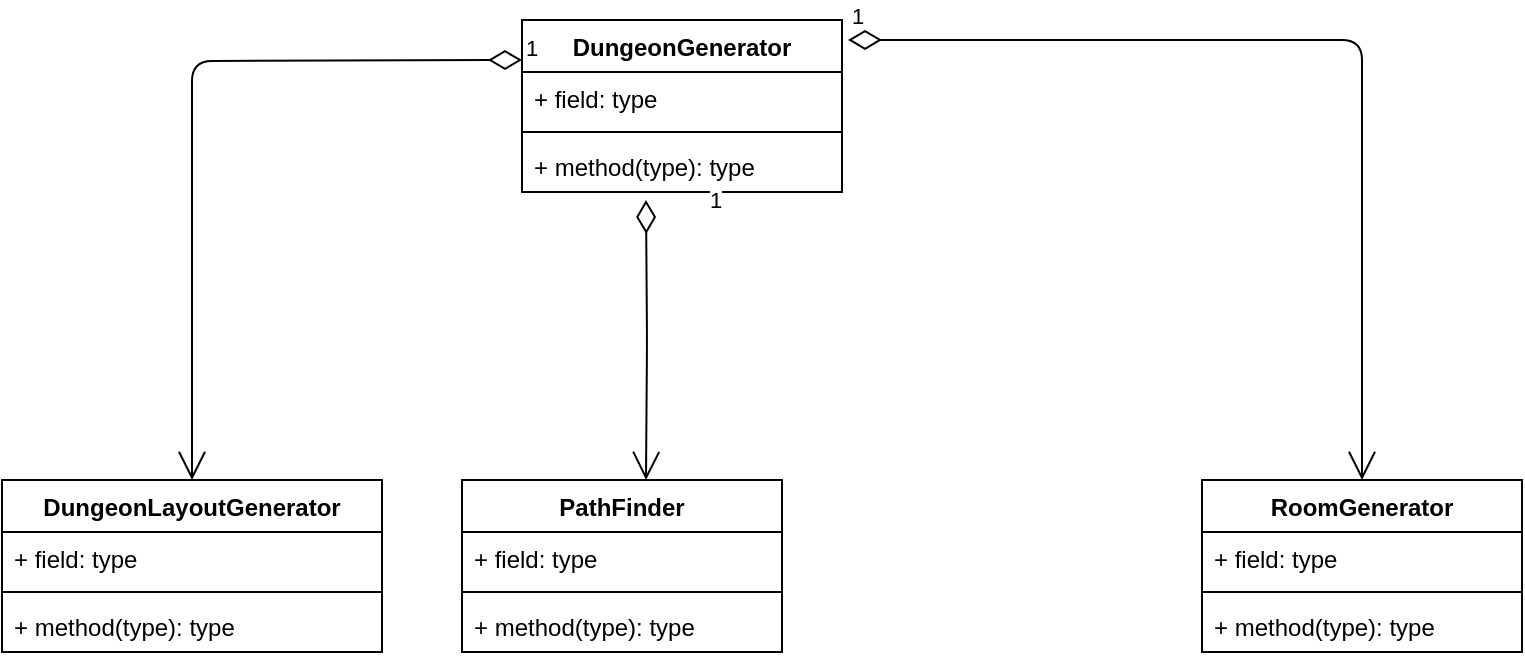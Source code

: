 <mxfile version="14.9.2" type="github">
  <diagram id="C5RBs43oDa-KdzZeNtuy" name="Page-1">
    <mxGraphModel dx="1402" dy="726" grid="1" gridSize="10" guides="1" tooltips="1" connect="1" arrows="1" fold="1" page="1" pageScale="1" pageWidth="827" pageHeight="1169" math="0" shadow="0">
      <root>
        <mxCell id="WIyWlLk6GJQsqaUBKTNV-0" />
        <mxCell id="WIyWlLk6GJQsqaUBKTNV-1" parent="WIyWlLk6GJQsqaUBKTNV-0" />
        <mxCell id="woFp1Na3ifxxEFovdOQS-17" value="DungeonGenerator" style="swimlane;fontStyle=1;align=center;verticalAlign=top;childLayout=stackLayout;horizontal=1;startSize=26;horizontalStack=0;resizeParent=1;resizeParentMax=0;resizeLast=0;collapsible=1;marginBottom=0;" vertex="1" parent="WIyWlLk6GJQsqaUBKTNV-1">
          <mxGeometry x="310" y="60" width="160" height="86" as="geometry" />
        </mxCell>
        <mxCell id="woFp1Na3ifxxEFovdOQS-18" value="+ field: type" style="text;strokeColor=none;fillColor=none;align=left;verticalAlign=top;spacingLeft=4;spacingRight=4;overflow=hidden;rotatable=0;points=[[0,0.5],[1,0.5]];portConstraint=eastwest;" vertex="1" parent="woFp1Na3ifxxEFovdOQS-17">
          <mxGeometry y="26" width="160" height="26" as="geometry" />
        </mxCell>
        <mxCell id="woFp1Na3ifxxEFovdOQS-19" value="" style="line;strokeWidth=1;fillColor=none;align=left;verticalAlign=middle;spacingTop=-1;spacingLeft=3;spacingRight=3;rotatable=0;labelPosition=right;points=[];portConstraint=eastwest;" vertex="1" parent="woFp1Na3ifxxEFovdOQS-17">
          <mxGeometry y="52" width="160" height="8" as="geometry" />
        </mxCell>
        <mxCell id="woFp1Na3ifxxEFovdOQS-20" value="+ method(type): type" style="text;strokeColor=none;fillColor=none;align=left;verticalAlign=top;spacingLeft=4;spacingRight=4;overflow=hidden;rotatable=0;points=[[0,0.5],[1,0.5]];portConstraint=eastwest;" vertex="1" parent="woFp1Na3ifxxEFovdOQS-17">
          <mxGeometry y="60" width="160" height="26" as="geometry" />
        </mxCell>
        <mxCell id="woFp1Na3ifxxEFovdOQS-21" value="DungeonLayoutGenerator" style="swimlane;fontStyle=1;align=center;verticalAlign=top;childLayout=stackLayout;horizontal=1;startSize=26;horizontalStack=0;resizeParent=1;resizeParentMax=0;resizeLast=0;collapsible=1;marginBottom=0;" vertex="1" parent="WIyWlLk6GJQsqaUBKTNV-1">
          <mxGeometry x="50" y="290" width="190" height="86" as="geometry" />
        </mxCell>
        <mxCell id="woFp1Na3ifxxEFovdOQS-22" value="+ field: type" style="text;strokeColor=none;fillColor=none;align=left;verticalAlign=top;spacingLeft=4;spacingRight=4;overflow=hidden;rotatable=0;points=[[0,0.5],[1,0.5]];portConstraint=eastwest;" vertex="1" parent="woFp1Na3ifxxEFovdOQS-21">
          <mxGeometry y="26" width="190" height="26" as="geometry" />
        </mxCell>
        <mxCell id="woFp1Na3ifxxEFovdOQS-23" value="" style="line;strokeWidth=1;fillColor=none;align=left;verticalAlign=middle;spacingTop=-1;spacingLeft=3;spacingRight=3;rotatable=0;labelPosition=right;points=[];portConstraint=eastwest;" vertex="1" parent="woFp1Na3ifxxEFovdOQS-21">
          <mxGeometry y="52" width="190" height="8" as="geometry" />
        </mxCell>
        <mxCell id="woFp1Na3ifxxEFovdOQS-24" value="+ method(type): type" style="text;strokeColor=none;fillColor=none;align=left;verticalAlign=top;spacingLeft=4;spacingRight=4;overflow=hidden;rotatable=0;points=[[0,0.5],[1,0.5]];portConstraint=eastwest;" vertex="1" parent="woFp1Na3ifxxEFovdOQS-21">
          <mxGeometry y="60" width="190" height="26" as="geometry" />
        </mxCell>
        <mxCell id="woFp1Na3ifxxEFovdOQS-25" value="PathFinder" style="swimlane;fontStyle=1;align=center;verticalAlign=top;childLayout=stackLayout;horizontal=1;startSize=26;horizontalStack=0;resizeParent=1;resizeParentMax=0;resizeLast=0;collapsible=1;marginBottom=0;" vertex="1" parent="WIyWlLk6GJQsqaUBKTNV-1">
          <mxGeometry x="280" y="290" width="160" height="86" as="geometry" />
        </mxCell>
        <mxCell id="woFp1Na3ifxxEFovdOQS-26" value="+ field: type" style="text;strokeColor=none;fillColor=none;align=left;verticalAlign=top;spacingLeft=4;spacingRight=4;overflow=hidden;rotatable=0;points=[[0,0.5],[1,0.5]];portConstraint=eastwest;" vertex="1" parent="woFp1Na3ifxxEFovdOQS-25">
          <mxGeometry y="26" width="160" height="26" as="geometry" />
        </mxCell>
        <mxCell id="woFp1Na3ifxxEFovdOQS-27" value="" style="line;strokeWidth=1;fillColor=none;align=left;verticalAlign=middle;spacingTop=-1;spacingLeft=3;spacingRight=3;rotatable=0;labelPosition=right;points=[];portConstraint=eastwest;" vertex="1" parent="woFp1Na3ifxxEFovdOQS-25">
          <mxGeometry y="52" width="160" height="8" as="geometry" />
        </mxCell>
        <mxCell id="woFp1Na3ifxxEFovdOQS-28" value="+ method(type): type" style="text;strokeColor=none;fillColor=none;align=left;verticalAlign=top;spacingLeft=4;spacingRight=4;overflow=hidden;rotatable=0;points=[[0,0.5],[1,0.5]];portConstraint=eastwest;" vertex="1" parent="woFp1Na3ifxxEFovdOQS-25">
          <mxGeometry y="60" width="160" height="26" as="geometry" />
        </mxCell>
        <mxCell id="woFp1Na3ifxxEFovdOQS-33" value="RoomGenerator" style="swimlane;fontStyle=1;align=center;verticalAlign=top;childLayout=stackLayout;horizontal=1;startSize=26;horizontalStack=0;resizeParent=1;resizeParentMax=0;resizeLast=0;collapsible=1;marginBottom=0;" vertex="1" parent="WIyWlLk6GJQsqaUBKTNV-1">
          <mxGeometry x="650" y="290" width="160" height="86" as="geometry" />
        </mxCell>
        <mxCell id="woFp1Na3ifxxEFovdOQS-34" value="+ field: type" style="text;strokeColor=none;fillColor=none;align=left;verticalAlign=top;spacingLeft=4;spacingRight=4;overflow=hidden;rotatable=0;points=[[0,0.5],[1,0.5]];portConstraint=eastwest;" vertex="1" parent="woFp1Na3ifxxEFovdOQS-33">
          <mxGeometry y="26" width="160" height="26" as="geometry" />
        </mxCell>
        <mxCell id="woFp1Na3ifxxEFovdOQS-35" value="" style="line;strokeWidth=1;fillColor=none;align=left;verticalAlign=middle;spacingTop=-1;spacingLeft=3;spacingRight=3;rotatable=0;labelPosition=right;points=[];portConstraint=eastwest;" vertex="1" parent="woFp1Na3ifxxEFovdOQS-33">
          <mxGeometry y="52" width="160" height="8" as="geometry" />
        </mxCell>
        <mxCell id="woFp1Na3ifxxEFovdOQS-36" value="+ method(type): type" style="text;strokeColor=none;fillColor=none;align=left;verticalAlign=top;spacingLeft=4;spacingRight=4;overflow=hidden;rotatable=0;points=[[0,0.5],[1,0.5]];portConstraint=eastwest;" vertex="1" parent="woFp1Na3ifxxEFovdOQS-33">
          <mxGeometry y="60" width="160" height="26" as="geometry" />
        </mxCell>
        <mxCell id="woFp1Na3ifxxEFovdOQS-38" value="1" style="endArrow=open;html=1;endSize=12;startArrow=diamondThin;startSize=14;startFill=0;edgeStyle=orthogonalEdgeStyle;align=left;verticalAlign=bottom;entryX=0.575;entryY=0;entryDx=0;entryDy=0;entryPerimeter=0;" edge="1" parent="WIyWlLk6GJQsqaUBKTNV-1" target="woFp1Na3ifxxEFovdOQS-25">
          <mxGeometry x="-0.875" y="30" relative="1" as="geometry">
            <mxPoint x="372" y="150" as="sourcePoint" />
            <mxPoint x="420" y="210" as="targetPoint" />
            <mxPoint as="offset" />
          </mxGeometry>
        </mxCell>
        <mxCell id="woFp1Na3ifxxEFovdOQS-39" value="1" style="endArrow=open;html=1;endSize=12;startArrow=diamondThin;startSize=14;startFill=0;edgeStyle=orthogonalEdgeStyle;align=left;verticalAlign=bottom;" edge="1" parent="WIyWlLk6GJQsqaUBKTNV-1" target="woFp1Na3ifxxEFovdOQS-21">
          <mxGeometry x="-1" y="3" relative="1" as="geometry">
            <mxPoint x="310" y="80" as="sourcePoint" />
            <mxPoint x="490" y="310" as="targetPoint" />
          </mxGeometry>
        </mxCell>
        <mxCell id="woFp1Na3ifxxEFovdOQS-40" value="1" style="endArrow=open;html=1;endSize=12;startArrow=diamondThin;startSize=14;startFill=0;edgeStyle=orthogonalEdgeStyle;align=left;verticalAlign=bottom;exitX=1.019;exitY=0.116;exitDx=0;exitDy=0;exitPerimeter=0;" edge="1" parent="WIyWlLk6GJQsqaUBKTNV-1" source="woFp1Na3ifxxEFovdOQS-17" target="woFp1Na3ifxxEFovdOQS-33">
          <mxGeometry x="-1" y="3" relative="1" as="geometry">
            <mxPoint x="330" y="310" as="sourcePoint" />
            <mxPoint x="490" y="310" as="targetPoint" />
          </mxGeometry>
        </mxCell>
      </root>
    </mxGraphModel>
  </diagram>
</mxfile>
